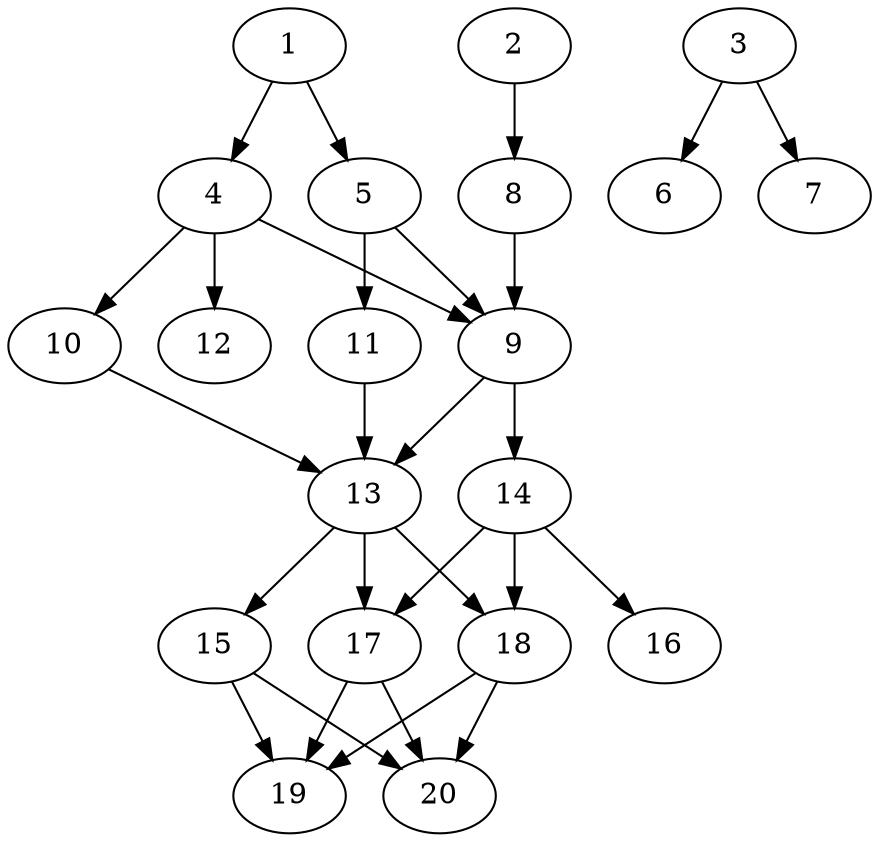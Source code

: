 // DAG automatically generated by daggen at Thu Oct  3 13:58:43 2019
// ./daggen --dot -n 20 --ccr 0.4 --fat 0.5 --regular 0.5 --density 0.7 --mindata 5242880 --maxdata 52428800 
digraph G {
  1 [size="63155200", alpha="0.05", expect_size="25262080"] 
  1 -> 4 [size ="25262080"]
  1 -> 5 [size ="25262080"]
  2 [size="130693120", alpha="0.11", expect_size="52277248"] 
  2 -> 8 [size ="52277248"]
  3 [size="60275200", alpha="0.13", expect_size="24110080"] 
  3 -> 6 [size ="24110080"]
  3 -> 7 [size ="24110080"]
  4 [size="74798080", alpha="0.02", expect_size="29919232"] 
  4 -> 9 [size ="29919232"]
  4 -> 10 [size ="29919232"]
  4 -> 12 [size ="29919232"]
  5 [size="119316480", alpha="0.15", expect_size="47726592"] 
  5 -> 9 [size ="47726592"]
  5 -> 11 [size ="47726592"]
  6 [size="90808320", alpha="0.13", expect_size="36323328"] 
  7 [size="74705920", alpha="0.13", expect_size="29882368"] 
  8 [size="90493440", alpha="0.08", expect_size="36197376"] 
  8 -> 9 [size ="36197376"]
  9 [size="98913280", alpha="0.04", expect_size="39565312"] 
  9 -> 13 [size ="39565312"]
  9 -> 14 [size ="39565312"]
  10 [size="41830400", alpha="0.16", expect_size="16732160"] 
  10 -> 13 [size ="16732160"]
  11 [size="71715840", alpha="0.14", expect_size="28686336"] 
  11 -> 13 [size ="28686336"]
  12 [size="100037120", alpha="0.19", expect_size="40014848"] 
  13 [size="49303040", alpha="0.06", expect_size="19721216"] 
  13 -> 15 [size ="19721216"]
  13 -> 17 [size ="19721216"]
  13 -> 18 [size ="19721216"]
  14 [size="126415360", alpha="0.01", expect_size="50566144"] 
  14 -> 16 [size ="50566144"]
  14 -> 17 [size ="50566144"]
  14 -> 18 [size ="50566144"]
  15 [size="18278400", alpha="0.09", expect_size="7311360"] 
  15 -> 19 [size ="7311360"]
  15 -> 20 [size ="7311360"]
  16 [size="103984640", alpha="0.03", expect_size="41593856"] 
  17 [size="65182720", alpha="0.11", expect_size="26073088"] 
  17 -> 19 [size ="26073088"]
  17 -> 20 [size ="26073088"]
  18 [size="21393920", alpha="0.17", expect_size="8557568"] 
  18 -> 19 [size ="8557568"]
  18 -> 20 [size ="8557568"]
  19 [size="66521600", alpha="0.09", expect_size="26608640"] 
  20 [size="87587840", alpha="0.02", expect_size="35035136"] 
}
